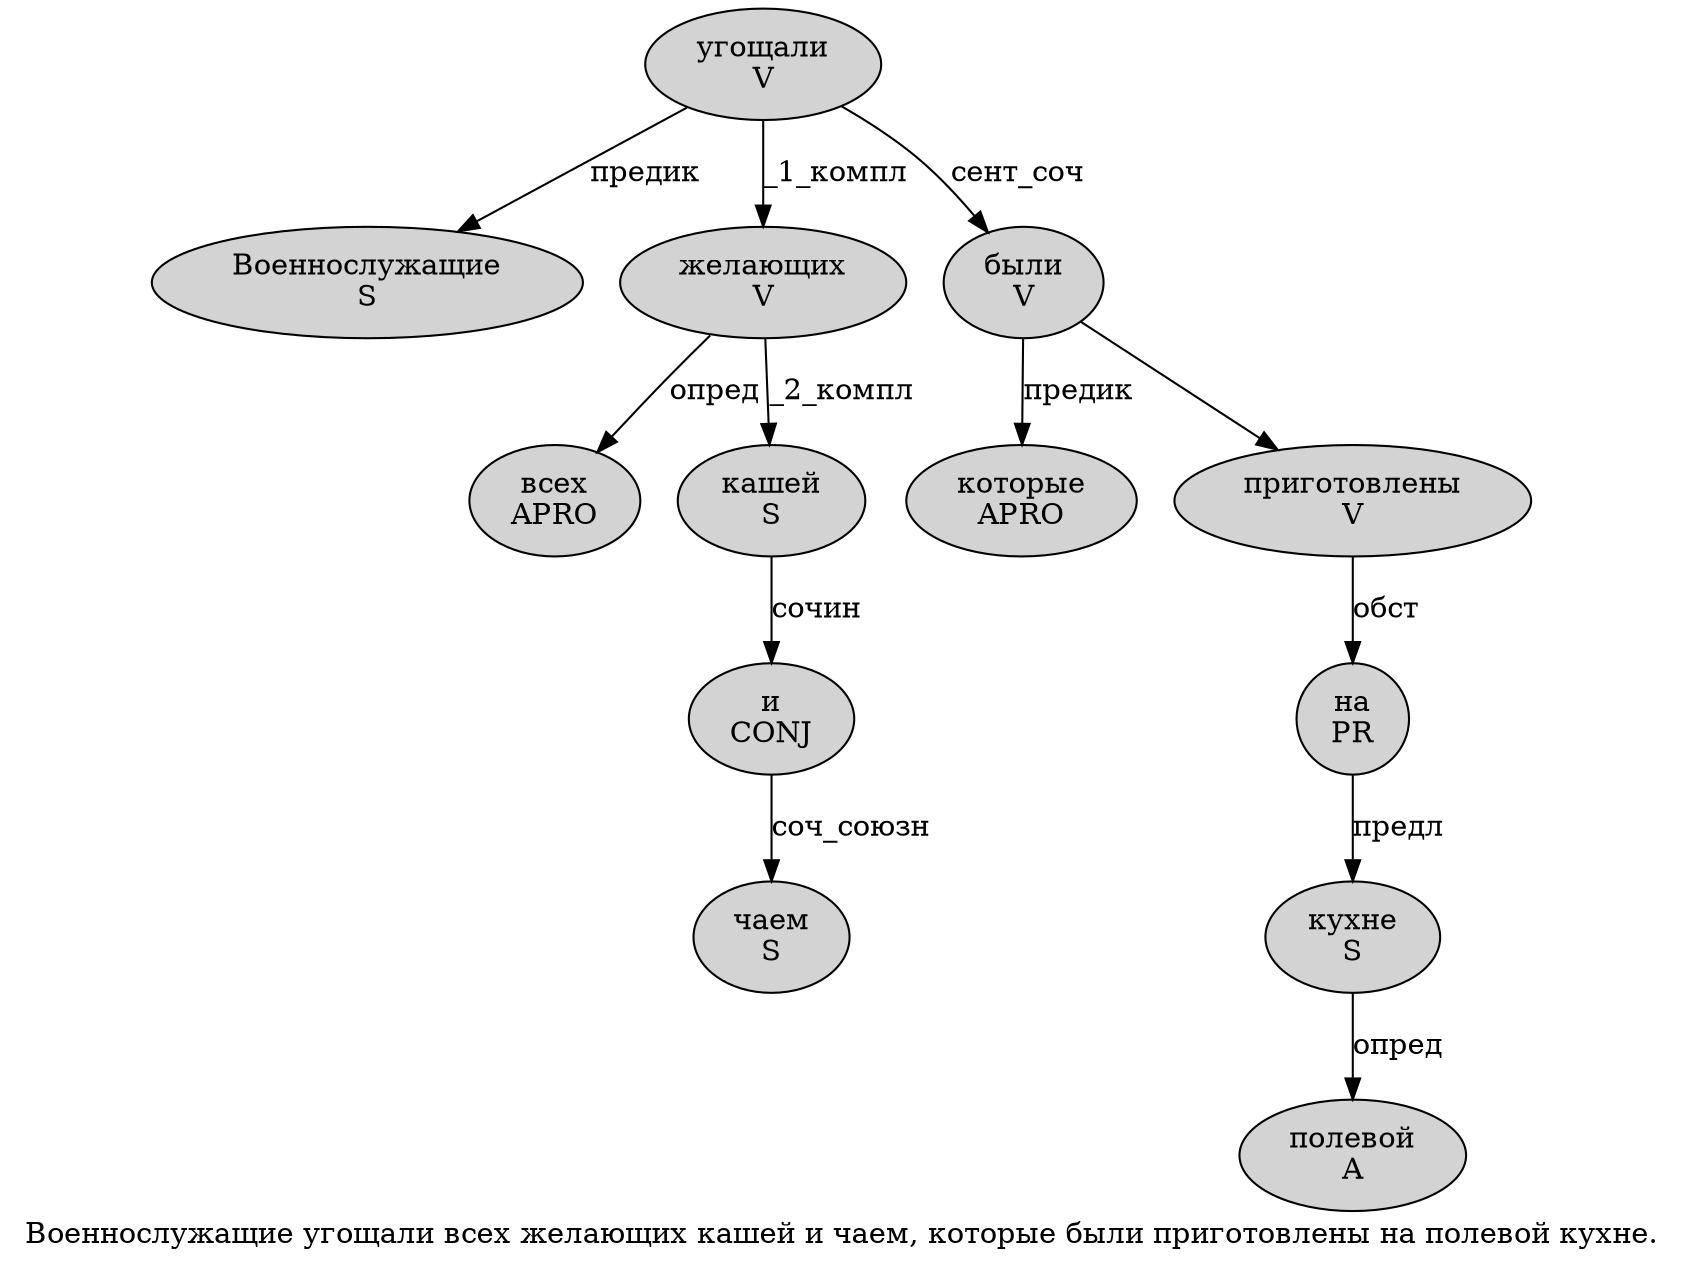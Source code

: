 digraph SENTENCE_362 {
	graph [label="Военнослужащие угощали всех желающих кашей и чаем, которые были приготовлены на полевой кухне."]
	node [style=filled]
		0 [label="Военнослужащие
S" color="" fillcolor=lightgray penwidth=1 shape=ellipse]
		1 [label="угощали
V" color="" fillcolor=lightgray penwidth=1 shape=ellipse]
		2 [label="всех
APRO" color="" fillcolor=lightgray penwidth=1 shape=ellipse]
		3 [label="желающих
V" color="" fillcolor=lightgray penwidth=1 shape=ellipse]
		4 [label="кашей
S" color="" fillcolor=lightgray penwidth=1 shape=ellipse]
		5 [label="и
CONJ" color="" fillcolor=lightgray penwidth=1 shape=ellipse]
		6 [label="чаем
S" color="" fillcolor=lightgray penwidth=1 shape=ellipse]
		8 [label="которые
APRO" color="" fillcolor=lightgray penwidth=1 shape=ellipse]
		9 [label="были
V" color="" fillcolor=lightgray penwidth=1 shape=ellipse]
		10 [label="приготовлены
V" color="" fillcolor=lightgray penwidth=1 shape=ellipse]
		11 [label="на
PR" color="" fillcolor=lightgray penwidth=1 shape=ellipse]
		12 [label="полевой
A" color="" fillcolor=lightgray penwidth=1 shape=ellipse]
		13 [label="кухне
S" color="" fillcolor=lightgray penwidth=1 shape=ellipse]
			1 -> 0 [label="предик"]
			1 -> 3 [label="_1_компл"]
			1 -> 9 [label="сент_соч"]
			5 -> 6 [label="соч_союзн"]
			3 -> 2 [label="опред"]
			3 -> 4 [label="_2_компл"]
			9 -> 8 [label="предик"]
			9 -> 10
			10 -> 11 [label="обст"]
			4 -> 5 [label="сочин"]
			13 -> 12 [label="опред"]
			11 -> 13 [label="предл"]
}